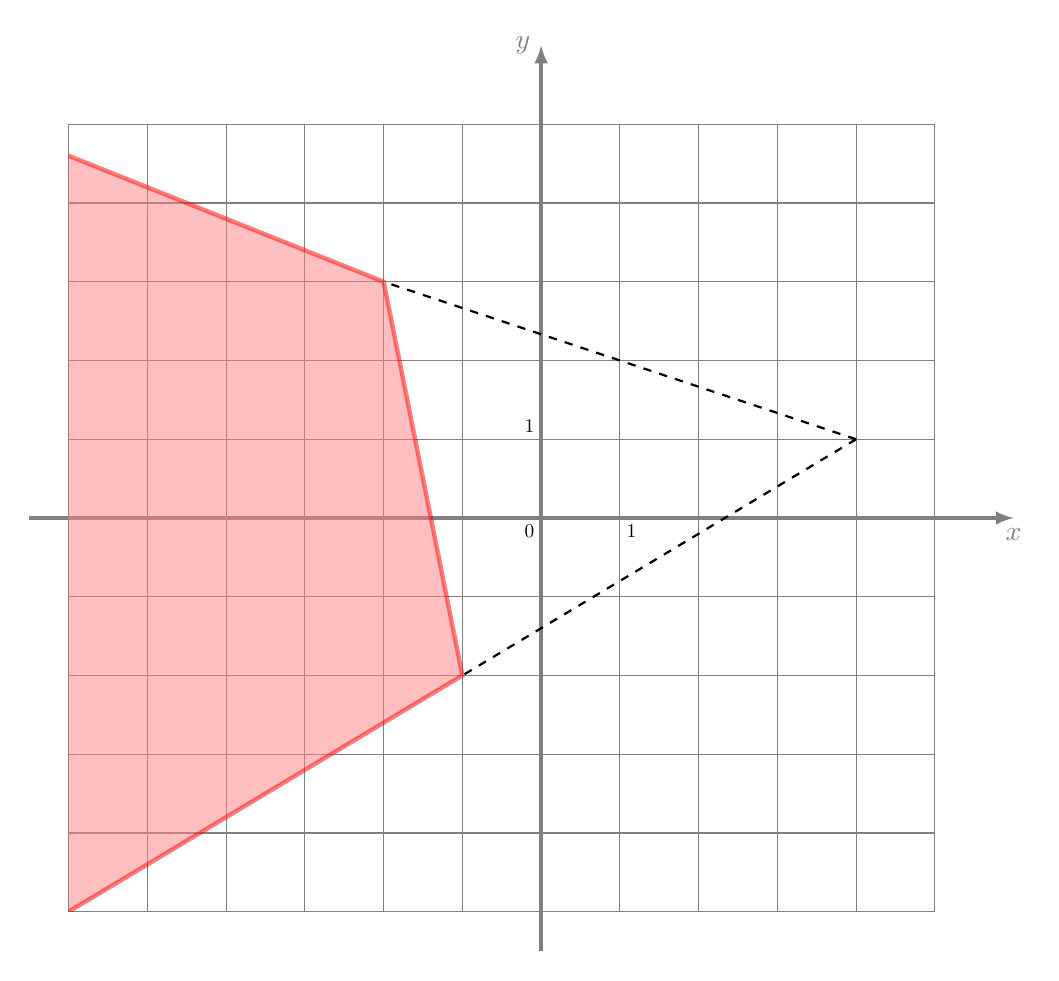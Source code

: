 \begin{tikzpicture}[scale=1]

\draw[->,>=latex, very thick,gray] (-6.5,0)--(6,0) node[below] {$x$};
\draw[->,>=latex, very thick, gray] (0,-5.5)--(0,6) node[left] {$y$};
\draw[gray,thin] (-6,-5) grid (5,5);

\draw[thick,dashed] (4,1)--(-2,3);
\draw[thick,dashed] (4,1)--(-1,-2);

\begin{scope}[even odd rule]
\clip (-6,-5) rectangle (5,5);
\filldraw[red,ultra thick,fill=red!50,opacity=0.5] (-7,-6)--(-6,-5)--(-1,-2) -- (-2,3) -- (-7,5) -- cycle;
\end{scope}

\node at (0,0) [scale=0.7,below left] {$0$};
\node at (1,0) [scale=0.7,below right] {$1$};
\node at (0,1) [scale=0.7,above left] {$1$};

\end{tikzpicture}